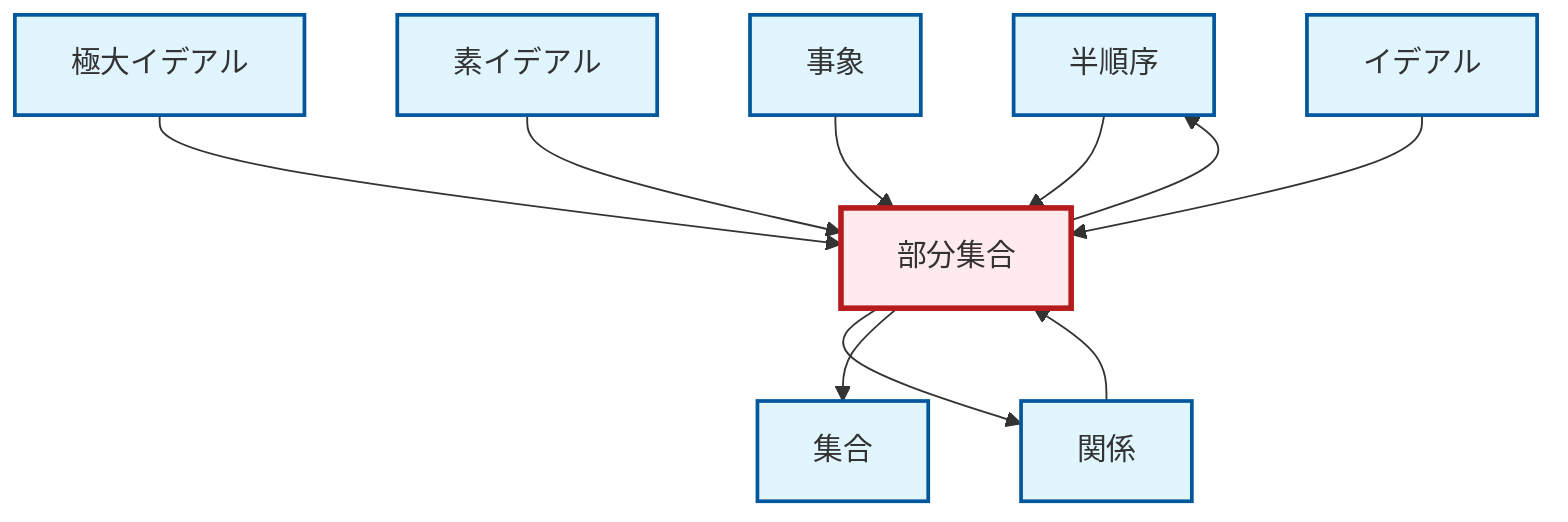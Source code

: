 graph TD
    classDef definition fill:#e1f5fe,stroke:#01579b,stroke-width:2px
    classDef theorem fill:#f3e5f5,stroke:#4a148c,stroke-width:2px
    classDef axiom fill:#fff3e0,stroke:#e65100,stroke-width:2px
    classDef example fill:#e8f5e9,stroke:#1b5e20,stroke-width:2px
    classDef current fill:#ffebee,stroke:#b71c1c,stroke-width:3px
    def-partial-order["半順序"]:::definition
    def-maximal-ideal["極大イデアル"]:::definition
    def-event["事象"]:::definition
    def-subset["部分集合"]:::definition
    def-set["集合"]:::definition
    def-prime-ideal["素イデアル"]:::definition
    def-ideal["イデアル"]:::definition
    def-relation["関係"]:::definition
    def-subset --> def-relation
    def-maximal-ideal --> def-subset
    def-subset --> def-partial-order
    def-prime-ideal --> def-subset
    def-partial-order --> def-subset
    def-subset --> def-set
    def-event --> def-subset
    def-ideal --> def-subset
    def-relation --> def-subset
    class def-subset current